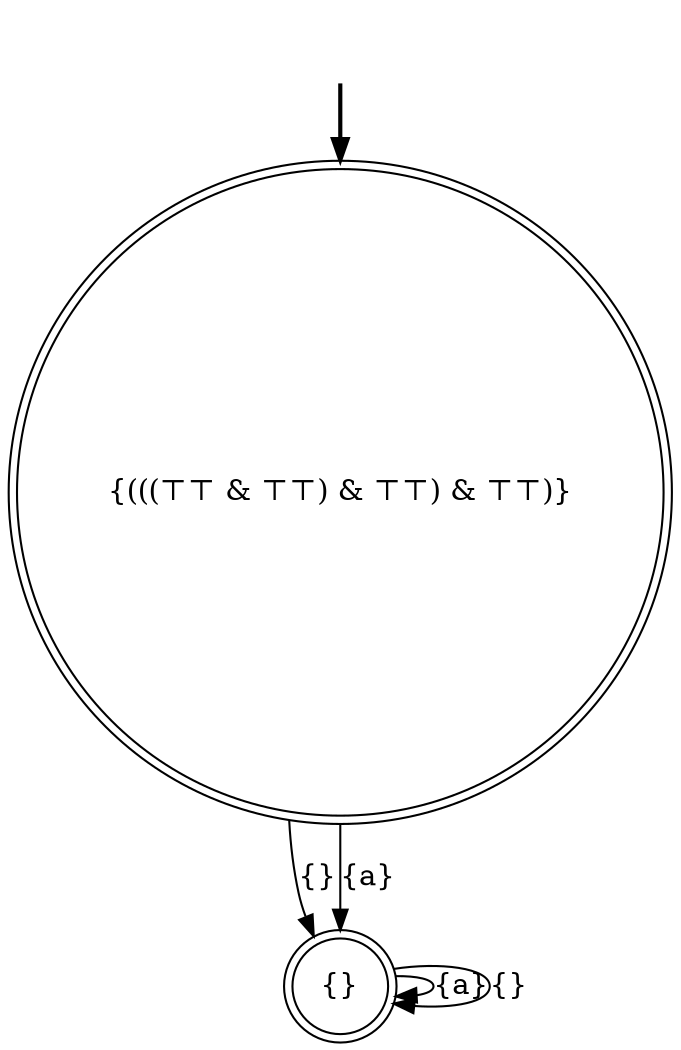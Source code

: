 digraph {
	fake0 [style=invisible]
	"{(((⊤⊤ & ⊤⊤) & ⊤⊤) & ⊤⊤)}" [root=true shape=doublecircle]
	"{}" [shape=doublecircle]
	fake0 -> "{(((⊤⊤ & ⊤⊤) & ⊤⊤) & ⊤⊤)}" [style=bold]
	"{(((⊤⊤ & ⊤⊤) & ⊤⊤) & ⊤⊤)}" -> "{}" [label="{}"]
	"{}" -> "{}" [label="{a}"]
	"{}" -> "{}" [label="{}"]
	"{(((⊤⊤ & ⊤⊤) & ⊤⊤) & ⊤⊤)}" -> "{}" [label="{a}"]
}
